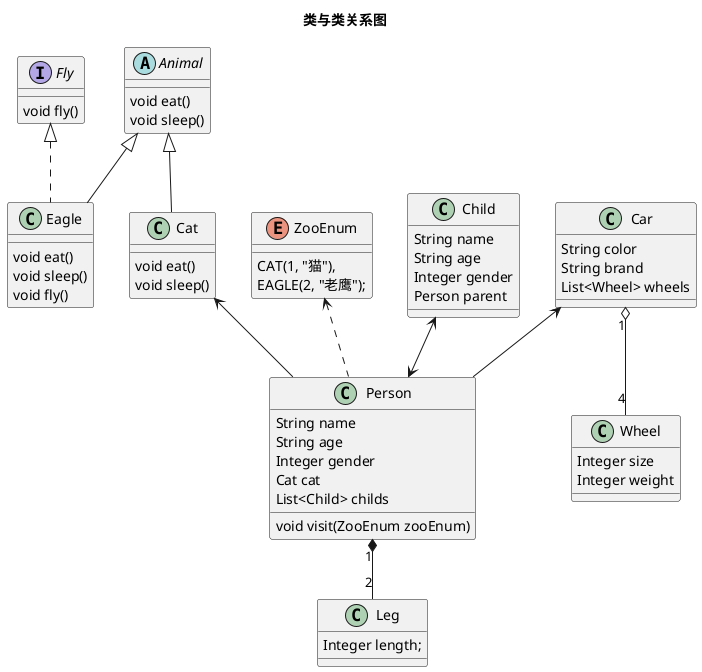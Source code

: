 @startuml

Title 类与类关系图
/'
  类图
'/
interface Fly
abstract class Animal
enum ZooEnum
class Cat
class Eagle
class Person
class Child
class Car
class Wheel
class Leg

/'类与类关系'/




/'Cat extends Animal
泛化
泛化指父类跟子类的关系,表示is-a的关系。如父类是抽象类或普通类，则这种关系叫继承。如，父类是接口，则这种关系叫实现。UML中，继承和实现由不同的标记表示。
继承
PlantUML用 --|> 表示继承关系。实线和三角形的抽象表示，指向谁，即继承谁
'/
Animal <|-- Cat
/'Eagle  extends Animal'/
Animal <|-- Eagle



/'Eagle  implements Fly
  实现
  PlantUML用 ..|> 表示实现关系。虚和三角形的抽象表示，指向谁，即实现谁
'/
Fly <|.. Eagle



/'Person依赖Cat'/
/'依赖
  类之间，最弱的关联方式。常用于在A类的方法中使用B类的对象作为参数、局部变量或者对B类静态方法的调用。
  PlantUML用 ..> 表示依赖关系。虚线和箭头的抽象表示，指向谁，即依赖谁'/
ZooEnum <.. Person


/'Person关联Cat'/
/'关联
  关联关系，即对象之间的引用关系。常使用类的属性表达。
  单向关联
  B类作为A类的属性，表示A类与B类有关联。
  PlantUML用 --> 表示单向关联。实线线和箭头的抽象表示，指向谁，即关联谁。'/
Cat <-- Person



/'Person与Child双向关联'/
/'双向关联
  B类作为A类的属性同时，A类也是B类的属性，表示双向关联。
  PlantUML用 -- 表示双向关联。或者用<-->。'/
Child <--> Person



/'聚合'/
/'聚合
  在关联关系的基础上，延伸出聚合关系，强的关联关系，表示has-a关系。整体与部分的关系，部分不依赖于整体，可独立存在。常用于成员变量。

  如；汽车和轮胎的关系，轮胎可作为独立的商品出售。

  PlantUML用 o-- 表示聚合关系。实线和空心菱形的抽象表示，指向谁，表示谁是整体。'/
Car "1" o-- "4" Wheel
/'Person关联Car'/
Car <-- Person



/'组合关系'/
/'在关联关系的基础上，延伸出另外一种关联关系，组合关系，表示contains-a关系。整体与部分的关系，部分依赖于整体，不可独立存在。常用于成员变量。
  如：人和腿的关系。
  PlantUML用 *-- 表示聚合关系。实线和实心菱形的抽象表示，指向谁，表示谁是整体。'/
Person "1" *-- "2" Leg








/'飞的接口'/
interface Fly{
   void fly()
}
/'抽象动物类'/
abstract class Animal{
   void eat()
   void sleep()
}
/'Cat类'/
class Cat{
    void eat()
    void sleep()
}
/'Eagle类'/
class Eagle{
    void eat()
    void sleep()
    void fly()
}
/'Person类'/
class Person{
  String name
  String age
  Integer gender
  Cat cat
  List<Child> childs
  void visit(ZooEnum zooEnum)
}

/'Child类'/
class Child{
  String name
  String age
  Integer gender
  Person parent
}

/'ZooEnum枚举'/
enum ZooEnum{
     CAT(1, "猫"),
    EAGLE(2, "老鹰");
}
/'Car类'/
class Car{
  String color
  String brand
  List<Wheel> wheels
}

/'Wheel类'/
class Wheel{
  Integer size
  Integer weight
}
/'Leg类'/
class Leg {
   Integer length;
}





@enduml